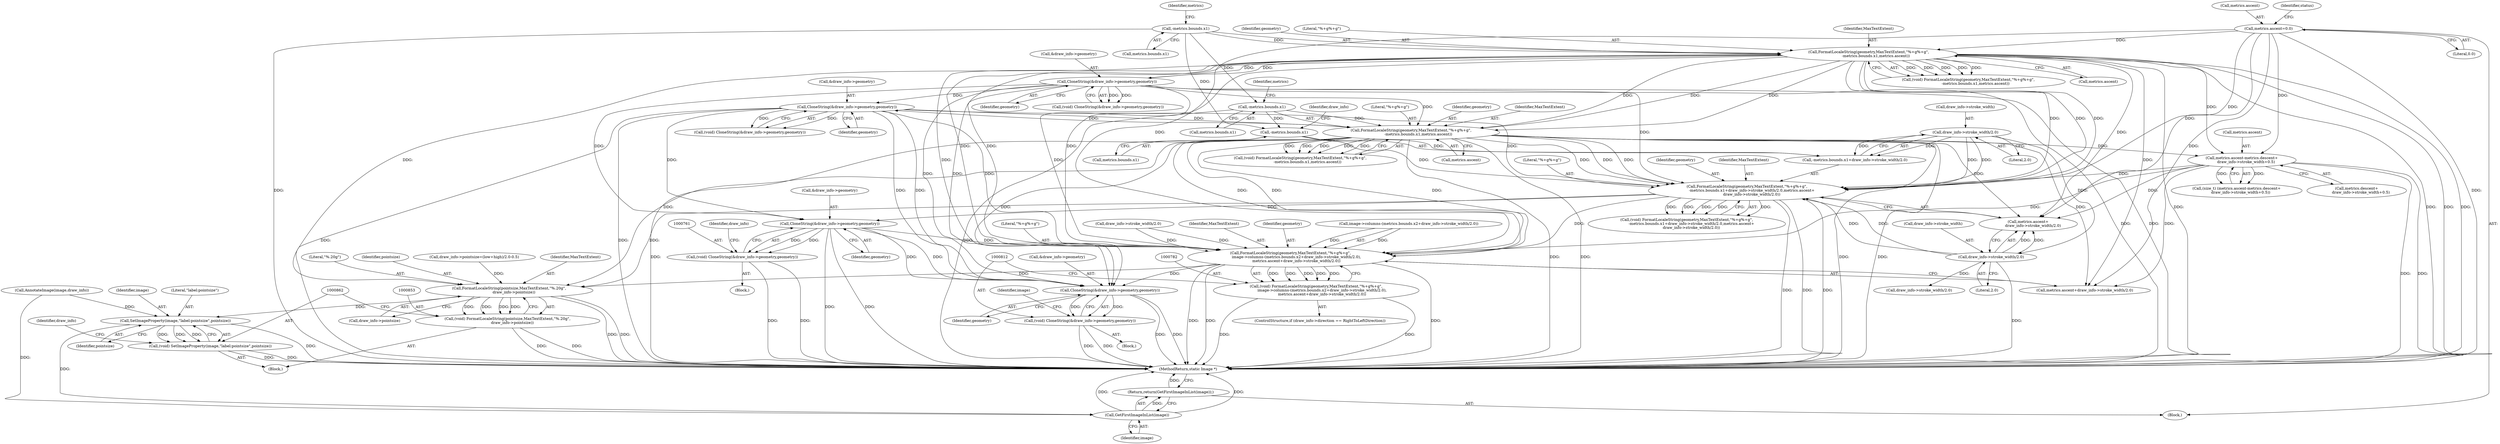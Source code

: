 digraph "0_ImageMagick_f6e9d0d9955e85bdd7540b251cd50d598dacc5e6_30@pointer" {
"1000762" [label="(Call,CloneString(&draw_info->geometry,geometry))"];
"1000456" [label="(Call,CloneString(&draw_info->geometry,geometry))"];
"1000313" [label="(Call,CloneString(&draw_info->geometry,geometry))"];
"1000292" [label="(Call,FormatLocaleString(geometry,MaxTextExtent,\"%+g%+g\",\n            -metrics.bounds.x1,metrics.ascent))"];
"1000296" [label="(Call,-metrics.bounds.x1)"];
"1000204" [label="(Call,metrics.ascent=0.0)"];
"1000435" [label="(Call,FormatLocaleString(geometry,MaxTextExtent,\"%+g%+g\",\n            -metrics.bounds.x1,metrics.ascent))"];
"1000439" [label="(Call,-metrics.bounds.x1)"];
"1000735" [label="(Call,FormatLocaleString(geometry,MaxTextExtent,\"%+g%+g\",\n        -metrics.bounds.x1+draw_info->stroke_width/2.0,metrics.ascent+\n        draw_info->stroke_width/2.0))"];
"1000740" [label="(Call,-metrics.bounds.x1)"];
"1000746" [label="(Call,draw_info->stroke_width/2.0)"];
"1000668" [label="(Call,metrics.ascent-metrics.descent+\n       draw_info->stroke_width+0.5)"];
"1000755" [label="(Call,draw_info->stroke_width/2.0)"];
"1000760" [label="(Call,(void) CloneString(&draw_info->geometry,geometry))"];
"1000783" [label="(Call,FormatLocaleString(geometry,MaxTextExtent,\"%+g%+g\",\n          image->columns-(metrics.bounds.x2+draw_info->stroke_width/2.0),\n          metrics.ascent+draw_info->stroke_width/2.0))"];
"1000781" [label="(Call,(void) FormatLocaleString(geometry,MaxTextExtent,\"%+g%+g\",\n          image->columns-(metrics.bounds.x2+draw_info->stroke_width/2.0),\n          metrics.ascent+draw_info->stroke_width/2.0))"];
"1000813" [label="(Call,CloneString(&draw_info->geometry,geometry))"];
"1000811" [label="(Call,(void) CloneString(&draw_info->geometry,geometry))"];
"1000854" [label="(Call,FormatLocaleString(pointsize,MaxTextExtent,\"%.20g\",\n        draw_info->pointsize))"];
"1000852" [label="(Call,(void) FormatLocaleString(pointsize,MaxTextExtent,\"%.20g\",\n        draw_info->pointsize))"];
"1000863" [label="(Call,SetImageProperty(image,\"label:pointsize\",pointsize))"];
"1000861" [label="(Call,(void) SetImageProperty(image,\"label:pointsize\",pointsize))"];
"1000872" [label="(Call,GetFirstImageInList(image))"];
"1000871" [label="(Return,return(GetFirstImageInList(image));)"];
"1000871" [label="(Return,return(GetFirstImageInList(image));)"];
"1000290" [label="(Call,(void) FormatLocaleString(geometry,MaxTextExtent,\"%+g%+g\",\n            -metrics.bounds.x1,metrics.ascent))"];
"1000732" [label="(Block,)"];
"1000433" [label="(Call,(void) FormatLocaleString(geometry,MaxTextExtent,\"%+g%+g\",\n            -metrics.bounds.x1,metrics.ascent))"];
"1000436" [label="(Identifier,geometry)"];
"1000857" [label="(Literal,\"%.20g\")"];
"1000750" [label="(Literal,2.0)"];
"1000806" [label="(Call,draw_info->stroke_width/2.0)"];
"1000873" [label="(Identifier,image)"];
"1000208" [label="(Literal,0.0)"];
"1000858" [label="(Call,draw_info->pointsize)"];
"1000740" [label="(Call,-metrics.bounds.x1)"];
"1000861" [label="(Call,(void) SetImageProperty(image,\"label:pointsize\",pointsize))"];
"1000855" [label="(Identifier,pointsize)"];
"1000774" [label="(Block,)"];
"1000746" [label="(Call,draw_info->stroke_width/2.0)"];
"1000296" [label="(Call,-metrics.bounds.x1)"];
"1000313" [label="(Call,CloneString(&draw_info->geometry,geometry))"];
"1000295" [label="(Literal,\"%+g%+g\")"];
"1000762" [label="(Call,CloneString(&draw_info->geometry,geometry))"];
"1000456" [label="(Call,CloneString(&draw_info->geometry,geometry))"];
"1000818" [label="(Identifier,geometry)"];
"1000735" [label="(Call,FormatLocaleString(geometry,MaxTextExtent,\"%+g%+g\",\n        -metrics.bounds.x1+draw_info->stroke_width/2.0,metrics.ascent+\n        draw_info->stroke_width/2.0))"];
"1000755" [label="(Call,draw_info->stroke_width/2.0)"];
"1000440" [label="(Call,metrics.bounds.x1)"];
"1000785" [label="(Identifier,MaxTextExtent)"];
"1000748" [label="(Identifier,draw_info)"];
"1000666" [label="(Call,(size_t) (metrics.ascent-metrics.descent+\n       draw_info->stroke_width+0.5))"];
"1000771" [label="(Identifier,draw_info)"];
"1000866" [label="(Identifier,pointsize)"];
"1000813" [label="(Call,CloneString(&draw_info->geometry,geometry))"];
"1000446" [label="(Identifier,metrics)"];
"1000783" [label="(Call,FormatLocaleString(geometry,MaxTextExtent,\"%+g%+g\",\n          image->columns-(metrics.bounds.x2+draw_info->stroke_width/2.0),\n          metrics.ascent+draw_info->stroke_width/2.0))"];
"1000767" [label="(Identifier,geometry)"];
"1000784" [label="(Identifier,geometry)"];
"1000756" [label="(Call,draw_info->stroke_width)"];
"1000303" [label="(Identifier,metrics)"];
"1000811" [label="(Call,(void) CloneString(&draw_info->geometry,geometry))"];
"1000736" [label="(Identifier,geometry)"];
"1000814" [label="(Call,&draw_info->geometry)"];
"1000457" [label="(Call,&draw_info->geometry)"];
"1000292" [label="(Call,FormatLocaleString(geometry,MaxTextExtent,\"%+g%+g\",\n            -metrics.bounds.x1,metrics.ascent))"];
"1000854" [label="(Call,FormatLocaleString(pointsize,MaxTextExtent,\"%.20g\",\n        draw_info->pointsize))"];
"1000302" [label="(Call,metrics.ascent)"];
"1000445" [label="(Call,metrics.ascent)"];
"1000841" [label="(Call,AnnotateImage(image,draw_info))"];
"1000577" [label="(Call,draw_info->pointsize=(low+high)/2.0-0.5)"];
"1000210" [label="(Identifier,status)"];
"1000763" [label="(Call,&draw_info->geometry)"];
"1000435" [label="(Call,FormatLocaleString(geometry,MaxTextExtent,\"%+g%+g\",\n            -metrics.bounds.x1,metrics.ascent))"];
"1000733" [label="(Call,(void) FormatLocaleString(geometry,MaxTextExtent,\"%+g%+g\",\n        -metrics.bounds.x1+draw_info->stroke_width/2.0,metrics.ascent+\n        draw_info->stroke_width/2.0))"];
"1000668" [label="(Call,metrics.ascent-metrics.descent+\n       draw_info->stroke_width+0.5)"];
"1000205" [label="(Call,metrics.ascent)"];
"1000760" [label="(Call,(void) CloneString(&draw_info->geometry,geometry))"];
"1000737" [label="(Identifier,MaxTextExtent)"];
"1000868" [label="(Identifier,draw_info)"];
"1000802" [label="(Call,metrics.ascent+draw_info->stroke_width/2.0)"];
"1000318" [label="(Identifier,geometry)"];
"1000747" [label="(Call,draw_info->stroke_width)"];
"1000669" [label="(Call,metrics.ascent)"];
"1000105" [label="(Block,)"];
"1000822" [label="(Identifier,image)"];
"1000850" [label="(Block,)"];
"1000297" [label="(Call,metrics.bounds.x1)"];
"1000294" [label="(Identifier,MaxTextExtent)"];
"1000439" [label="(Call,-metrics.bounds.x1)"];
"1000787" [label="(Call,image->columns-(metrics.bounds.x2+draw_info->stroke_width/2.0))"];
"1000759" [label="(Literal,2.0)"];
"1000864" [label="(Identifier,image)"];
"1000311" [label="(Call,(void) CloneString(&draw_info->geometry,geometry))"];
"1000738" [label="(Literal,\"%+g%+g\")"];
"1000775" [label="(ControlStructure,if (draw_info->direction == RightToLeftDirection))"];
"1000751" [label="(Call,metrics.ascent+\n        draw_info->stroke_width/2.0)"];
"1000865" [label="(Literal,\"label:pointsize\")"];
"1000786" [label="(Literal,\"%+g%+g\")"];
"1000797" [label="(Call,draw_info->stroke_width/2.0)"];
"1000437" [label="(Identifier,MaxTextExtent)"];
"1000874" [label="(MethodReturn,static Image *)"];
"1000314" [label="(Call,&draw_info->geometry)"];
"1000454" [label="(Call,(void) CloneString(&draw_info->geometry,geometry))"];
"1000438" [label="(Literal,\"%+g%+g\")"];
"1000741" [label="(Call,metrics.bounds.x1)"];
"1000852" [label="(Call,(void) FormatLocaleString(pointsize,MaxTextExtent,\"%.20g\",\n        draw_info->pointsize))"];
"1000781" [label="(Call,(void) FormatLocaleString(geometry,MaxTextExtent,\"%+g%+g\",\n          image->columns-(metrics.bounds.x2+draw_info->stroke_width/2.0),\n          metrics.ascent+draw_info->stroke_width/2.0))"];
"1000872" [label="(Call,GetFirstImageInList(image))"];
"1000739" [label="(Call,-metrics.bounds.x1+draw_info->stroke_width/2.0)"];
"1000856" [label="(Identifier,MaxTextExtent)"];
"1000863" [label="(Call,SetImageProperty(image,\"label:pointsize\",pointsize))"];
"1000461" [label="(Identifier,geometry)"];
"1000204" [label="(Call,metrics.ascent=0.0)"];
"1000293" [label="(Identifier,geometry)"];
"1000672" [label="(Call,metrics.descent+\n       draw_info->stroke_width+0.5)"];
"1000762" -> "1000760"  [label="AST: "];
"1000762" -> "1000767"  [label="CFG: "];
"1000763" -> "1000762"  [label="AST: "];
"1000767" -> "1000762"  [label="AST: "];
"1000760" -> "1000762"  [label="CFG: "];
"1000762" -> "1000874"  [label="DDG: "];
"1000762" -> "1000874"  [label="DDG: "];
"1000762" -> "1000760"  [label="DDG: "];
"1000762" -> "1000760"  [label="DDG: "];
"1000456" -> "1000762"  [label="DDG: "];
"1000313" -> "1000762"  [label="DDG: "];
"1000735" -> "1000762"  [label="DDG: "];
"1000762" -> "1000783"  [label="DDG: "];
"1000762" -> "1000813"  [label="DDG: "];
"1000762" -> "1000813"  [label="DDG: "];
"1000456" -> "1000454"  [label="AST: "];
"1000456" -> "1000461"  [label="CFG: "];
"1000457" -> "1000456"  [label="AST: "];
"1000461" -> "1000456"  [label="AST: "];
"1000454" -> "1000456"  [label="CFG: "];
"1000456" -> "1000874"  [label="DDG: "];
"1000456" -> "1000874"  [label="DDG: "];
"1000456" -> "1000435"  [label="DDG: "];
"1000456" -> "1000454"  [label="DDG: "];
"1000456" -> "1000454"  [label="DDG: "];
"1000313" -> "1000456"  [label="DDG: "];
"1000435" -> "1000456"  [label="DDG: "];
"1000456" -> "1000735"  [label="DDG: "];
"1000456" -> "1000783"  [label="DDG: "];
"1000456" -> "1000813"  [label="DDG: "];
"1000456" -> "1000813"  [label="DDG: "];
"1000313" -> "1000311"  [label="AST: "];
"1000313" -> "1000318"  [label="CFG: "];
"1000314" -> "1000313"  [label="AST: "];
"1000318" -> "1000313"  [label="AST: "];
"1000311" -> "1000313"  [label="CFG: "];
"1000313" -> "1000874"  [label="DDG: "];
"1000313" -> "1000874"  [label="DDG: "];
"1000313" -> "1000292"  [label="DDG: "];
"1000313" -> "1000311"  [label="DDG: "];
"1000313" -> "1000311"  [label="DDG: "];
"1000292" -> "1000313"  [label="DDG: "];
"1000313" -> "1000435"  [label="DDG: "];
"1000313" -> "1000735"  [label="DDG: "];
"1000313" -> "1000783"  [label="DDG: "];
"1000313" -> "1000813"  [label="DDG: "];
"1000313" -> "1000813"  [label="DDG: "];
"1000292" -> "1000290"  [label="AST: "];
"1000292" -> "1000302"  [label="CFG: "];
"1000293" -> "1000292"  [label="AST: "];
"1000294" -> "1000292"  [label="AST: "];
"1000295" -> "1000292"  [label="AST: "];
"1000296" -> "1000292"  [label="AST: "];
"1000302" -> "1000292"  [label="AST: "];
"1000290" -> "1000292"  [label="CFG: "];
"1000292" -> "1000874"  [label="DDG: "];
"1000292" -> "1000874"  [label="DDG: "];
"1000292" -> "1000874"  [label="DDG: "];
"1000292" -> "1000874"  [label="DDG: "];
"1000292" -> "1000290"  [label="DDG: "];
"1000292" -> "1000290"  [label="DDG: "];
"1000292" -> "1000290"  [label="DDG: "];
"1000292" -> "1000290"  [label="DDG: "];
"1000292" -> "1000290"  [label="DDG: "];
"1000296" -> "1000292"  [label="DDG: "];
"1000204" -> "1000292"  [label="DDG: "];
"1000292" -> "1000435"  [label="DDG: "];
"1000292" -> "1000435"  [label="DDG: "];
"1000292" -> "1000435"  [label="DDG: "];
"1000292" -> "1000668"  [label="DDG: "];
"1000292" -> "1000735"  [label="DDG: "];
"1000292" -> "1000735"  [label="DDG: "];
"1000292" -> "1000735"  [label="DDG: "];
"1000292" -> "1000751"  [label="DDG: "];
"1000292" -> "1000783"  [label="DDG: "];
"1000292" -> "1000783"  [label="DDG: "];
"1000292" -> "1000783"  [label="DDG: "];
"1000292" -> "1000802"  [label="DDG: "];
"1000292" -> "1000813"  [label="DDG: "];
"1000292" -> "1000854"  [label="DDG: "];
"1000296" -> "1000297"  [label="CFG: "];
"1000297" -> "1000296"  [label="AST: "];
"1000303" -> "1000296"  [label="CFG: "];
"1000296" -> "1000874"  [label="DDG: "];
"1000296" -> "1000439"  [label="DDG: "];
"1000296" -> "1000740"  [label="DDG: "];
"1000204" -> "1000105"  [label="AST: "];
"1000204" -> "1000208"  [label="CFG: "];
"1000205" -> "1000204"  [label="AST: "];
"1000208" -> "1000204"  [label="AST: "];
"1000210" -> "1000204"  [label="CFG: "];
"1000204" -> "1000874"  [label="DDG: "];
"1000204" -> "1000668"  [label="DDG: "];
"1000204" -> "1000735"  [label="DDG: "];
"1000204" -> "1000751"  [label="DDG: "];
"1000204" -> "1000783"  [label="DDG: "];
"1000204" -> "1000802"  [label="DDG: "];
"1000435" -> "1000433"  [label="AST: "];
"1000435" -> "1000445"  [label="CFG: "];
"1000436" -> "1000435"  [label="AST: "];
"1000437" -> "1000435"  [label="AST: "];
"1000438" -> "1000435"  [label="AST: "];
"1000439" -> "1000435"  [label="AST: "];
"1000445" -> "1000435"  [label="AST: "];
"1000433" -> "1000435"  [label="CFG: "];
"1000435" -> "1000874"  [label="DDG: "];
"1000435" -> "1000874"  [label="DDG: "];
"1000435" -> "1000874"  [label="DDG: "];
"1000435" -> "1000874"  [label="DDG: "];
"1000435" -> "1000433"  [label="DDG: "];
"1000435" -> "1000433"  [label="DDG: "];
"1000435" -> "1000433"  [label="DDG: "];
"1000435" -> "1000433"  [label="DDG: "];
"1000435" -> "1000433"  [label="DDG: "];
"1000439" -> "1000435"  [label="DDG: "];
"1000435" -> "1000668"  [label="DDG: "];
"1000435" -> "1000735"  [label="DDG: "];
"1000435" -> "1000735"  [label="DDG: "];
"1000435" -> "1000735"  [label="DDG: "];
"1000435" -> "1000751"  [label="DDG: "];
"1000435" -> "1000783"  [label="DDG: "];
"1000435" -> "1000783"  [label="DDG: "];
"1000435" -> "1000783"  [label="DDG: "];
"1000435" -> "1000802"  [label="DDG: "];
"1000435" -> "1000813"  [label="DDG: "];
"1000435" -> "1000854"  [label="DDG: "];
"1000439" -> "1000440"  [label="CFG: "];
"1000440" -> "1000439"  [label="AST: "];
"1000446" -> "1000439"  [label="CFG: "];
"1000439" -> "1000874"  [label="DDG: "];
"1000439" -> "1000740"  [label="DDG: "];
"1000735" -> "1000733"  [label="AST: "];
"1000735" -> "1000751"  [label="CFG: "];
"1000736" -> "1000735"  [label="AST: "];
"1000737" -> "1000735"  [label="AST: "];
"1000738" -> "1000735"  [label="AST: "];
"1000739" -> "1000735"  [label="AST: "];
"1000751" -> "1000735"  [label="AST: "];
"1000733" -> "1000735"  [label="CFG: "];
"1000735" -> "1000874"  [label="DDG: "];
"1000735" -> "1000874"  [label="DDG: "];
"1000735" -> "1000874"  [label="DDG: "];
"1000735" -> "1000733"  [label="DDG: "];
"1000735" -> "1000733"  [label="DDG: "];
"1000735" -> "1000733"  [label="DDG: "];
"1000735" -> "1000733"  [label="DDG: "];
"1000735" -> "1000733"  [label="DDG: "];
"1000740" -> "1000735"  [label="DDG: "];
"1000746" -> "1000735"  [label="DDG: "];
"1000746" -> "1000735"  [label="DDG: "];
"1000668" -> "1000735"  [label="DDG: "];
"1000755" -> "1000735"  [label="DDG: "];
"1000755" -> "1000735"  [label="DDG: "];
"1000735" -> "1000783"  [label="DDG: "];
"1000735" -> "1000854"  [label="DDG: "];
"1000740" -> "1000739"  [label="AST: "];
"1000740" -> "1000741"  [label="CFG: "];
"1000741" -> "1000740"  [label="AST: "];
"1000748" -> "1000740"  [label="CFG: "];
"1000740" -> "1000874"  [label="DDG: "];
"1000740" -> "1000739"  [label="DDG: "];
"1000746" -> "1000739"  [label="AST: "];
"1000746" -> "1000750"  [label="CFG: "];
"1000747" -> "1000746"  [label="AST: "];
"1000750" -> "1000746"  [label="AST: "];
"1000739" -> "1000746"  [label="CFG: "];
"1000746" -> "1000739"  [label="DDG: "];
"1000746" -> "1000739"  [label="DDG: "];
"1000746" -> "1000755"  [label="DDG: "];
"1000668" -> "1000666"  [label="AST: "];
"1000668" -> "1000672"  [label="CFG: "];
"1000669" -> "1000668"  [label="AST: "];
"1000672" -> "1000668"  [label="AST: "];
"1000666" -> "1000668"  [label="CFG: "];
"1000668" -> "1000874"  [label="DDG: "];
"1000668" -> "1000874"  [label="DDG: "];
"1000668" -> "1000666"  [label="DDG: "];
"1000668" -> "1000666"  [label="DDG: "];
"1000668" -> "1000751"  [label="DDG: "];
"1000668" -> "1000783"  [label="DDG: "];
"1000668" -> "1000802"  [label="DDG: "];
"1000755" -> "1000751"  [label="AST: "];
"1000755" -> "1000759"  [label="CFG: "];
"1000756" -> "1000755"  [label="AST: "];
"1000759" -> "1000755"  [label="AST: "];
"1000751" -> "1000755"  [label="CFG: "];
"1000755" -> "1000874"  [label="DDG: "];
"1000755" -> "1000751"  [label="DDG: "];
"1000755" -> "1000751"  [label="DDG: "];
"1000755" -> "1000797"  [label="DDG: "];
"1000760" -> "1000732"  [label="AST: "];
"1000761" -> "1000760"  [label="AST: "];
"1000771" -> "1000760"  [label="CFG: "];
"1000760" -> "1000874"  [label="DDG: "];
"1000760" -> "1000874"  [label="DDG: "];
"1000783" -> "1000781"  [label="AST: "];
"1000783" -> "1000802"  [label="CFG: "];
"1000784" -> "1000783"  [label="AST: "];
"1000785" -> "1000783"  [label="AST: "];
"1000786" -> "1000783"  [label="AST: "];
"1000787" -> "1000783"  [label="AST: "];
"1000802" -> "1000783"  [label="AST: "];
"1000781" -> "1000783"  [label="CFG: "];
"1000783" -> "1000874"  [label="DDG: "];
"1000783" -> "1000874"  [label="DDG: "];
"1000783" -> "1000874"  [label="DDG: "];
"1000783" -> "1000781"  [label="DDG: "];
"1000783" -> "1000781"  [label="DDG: "];
"1000783" -> "1000781"  [label="DDG: "];
"1000783" -> "1000781"  [label="DDG: "];
"1000783" -> "1000781"  [label="DDG: "];
"1000787" -> "1000783"  [label="DDG: "];
"1000787" -> "1000783"  [label="DDG: "];
"1000806" -> "1000783"  [label="DDG: "];
"1000806" -> "1000783"  [label="DDG: "];
"1000783" -> "1000813"  [label="DDG: "];
"1000783" -> "1000854"  [label="DDG: "];
"1000781" -> "1000775"  [label="AST: "];
"1000782" -> "1000781"  [label="AST: "];
"1000812" -> "1000781"  [label="CFG: "];
"1000781" -> "1000874"  [label="DDG: "];
"1000781" -> "1000874"  [label="DDG: "];
"1000813" -> "1000811"  [label="AST: "];
"1000813" -> "1000818"  [label="CFG: "];
"1000814" -> "1000813"  [label="AST: "];
"1000818" -> "1000813"  [label="AST: "];
"1000811" -> "1000813"  [label="CFG: "];
"1000813" -> "1000874"  [label="DDG: "];
"1000813" -> "1000874"  [label="DDG: "];
"1000813" -> "1000811"  [label="DDG: "];
"1000813" -> "1000811"  [label="DDG: "];
"1000811" -> "1000774"  [label="AST: "];
"1000812" -> "1000811"  [label="AST: "];
"1000822" -> "1000811"  [label="CFG: "];
"1000811" -> "1000874"  [label="DDG: "];
"1000811" -> "1000874"  [label="DDG: "];
"1000854" -> "1000852"  [label="AST: "];
"1000854" -> "1000858"  [label="CFG: "];
"1000855" -> "1000854"  [label="AST: "];
"1000856" -> "1000854"  [label="AST: "];
"1000857" -> "1000854"  [label="AST: "];
"1000858" -> "1000854"  [label="AST: "];
"1000852" -> "1000854"  [label="CFG: "];
"1000854" -> "1000874"  [label="DDG: "];
"1000854" -> "1000874"  [label="DDG: "];
"1000854" -> "1000852"  [label="DDG: "];
"1000854" -> "1000852"  [label="DDG: "];
"1000854" -> "1000852"  [label="DDG: "];
"1000854" -> "1000852"  [label="DDG: "];
"1000577" -> "1000854"  [label="DDG: "];
"1000854" -> "1000863"  [label="DDG: "];
"1000852" -> "1000850"  [label="AST: "];
"1000853" -> "1000852"  [label="AST: "];
"1000862" -> "1000852"  [label="CFG: "];
"1000852" -> "1000874"  [label="DDG: "];
"1000852" -> "1000874"  [label="DDG: "];
"1000863" -> "1000861"  [label="AST: "];
"1000863" -> "1000866"  [label="CFG: "];
"1000864" -> "1000863"  [label="AST: "];
"1000865" -> "1000863"  [label="AST: "];
"1000866" -> "1000863"  [label="AST: "];
"1000861" -> "1000863"  [label="CFG: "];
"1000863" -> "1000874"  [label="DDG: "];
"1000863" -> "1000861"  [label="DDG: "];
"1000863" -> "1000861"  [label="DDG: "];
"1000863" -> "1000861"  [label="DDG: "];
"1000841" -> "1000863"  [label="DDG: "];
"1000863" -> "1000872"  [label="DDG: "];
"1000861" -> "1000850"  [label="AST: "];
"1000862" -> "1000861"  [label="AST: "];
"1000868" -> "1000861"  [label="CFG: "];
"1000861" -> "1000874"  [label="DDG: "];
"1000861" -> "1000874"  [label="DDG: "];
"1000872" -> "1000871"  [label="AST: "];
"1000872" -> "1000873"  [label="CFG: "];
"1000873" -> "1000872"  [label="AST: "];
"1000871" -> "1000872"  [label="CFG: "];
"1000872" -> "1000874"  [label="DDG: "];
"1000872" -> "1000874"  [label="DDG: "];
"1000872" -> "1000871"  [label="DDG: "];
"1000841" -> "1000872"  [label="DDG: "];
"1000871" -> "1000105"  [label="AST: "];
"1000874" -> "1000871"  [label="CFG: "];
"1000871" -> "1000874"  [label="DDG: "];
}
